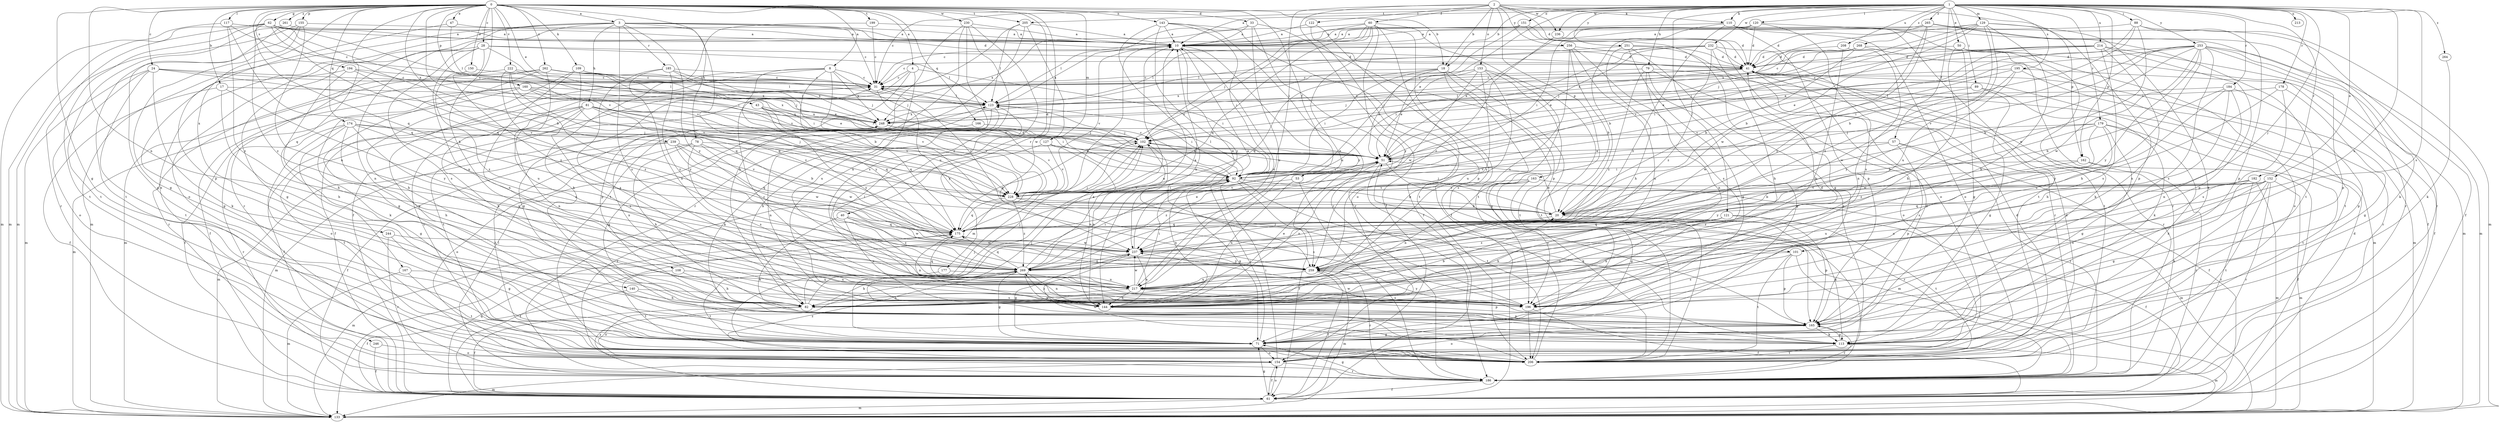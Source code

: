 strict digraph  {
0;
1;
2;
3;
4;
8;
10;
17;
18;
20;
24;
28;
31;
33;
40;
41;
43;
47;
50;
51;
53;
57;
60;
61;
62;
71;
78;
79;
81;
82;
88;
89;
92;
101;
102;
108;
109;
110;
113;
117;
120;
121;
122;
123;
127;
129;
133;
140;
143;
144;
150;
151;
152;
153;
154;
155;
160;
162;
163;
165;
166;
167;
174;
175;
177;
178;
179;
182;
184;
185;
186;
194;
195;
196;
199;
205;
206;
208;
213;
214;
217;
222;
228;
230;
232;
236;
237;
239;
244;
246;
248;
251;
253;
256;
259;
261;
262;
264;
265;
268;
269;
0 -> 3  [label=a];
0 -> 4  [label=a];
0 -> 8  [label=a];
0 -> 17  [label=b];
0 -> 18  [label=b];
0 -> 24  [label=c];
0 -> 28  [label=c];
0 -> 33  [label=d];
0 -> 40  [label=d];
0 -> 43  [label=e];
0 -> 47  [label=e];
0 -> 53  [label=f];
0 -> 62  [label=g];
0 -> 71  [label=g];
0 -> 78  [label=h];
0 -> 108  [label=k];
0 -> 109  [label=k];
0 -> 117  [label=l];
0 -> 127  [label=m];
0 -> 140  [label=n];
0 -> 143  [label=n];
0 -> 150  [label=o];
0 -> 155  [label=p];
0 -> 160  [label=p];
0 -> 166  [label=q];
0 -> 167  [label=q];
0 -> 174  [label=q];
0 -> 175  [label=q];
0 -> 177  [label=r];
0 -> 194  [label=s];
0 -> 199  [label=t];
0 -> 205  [label=t];
0 -> 222  [label=v];
0 -> 228  [label=v];
0 -> 230  [label=w];
0 -> 239  [label=x];
0 -> 244  [label=x];
0 -> 261  [label=z];
0 -> 262  [label=z];
1 -> 10  [label=a];
1 -> 18  [label=b];
1 -> 31  [label=c];
1 -> 50  [label=e];
1 -> 51  [label=e];
1 -> 57  [label=f];
1 -> 79  [label=h];
1 -> 88  [label=i];
1 -> 89  [label=i];
1 -> 101  [label=j];
1 -> 110  [label=k];
1 -> 120  [label=l];
1 -> 121  [label=l];
1 -> 129  [label=m];
1 -> 151  [label=o];
1 -> 152  [label=o];
1 -> 162  [label=p];
1 -> 178  [label=r];
1 -> 179  [label=r];
1 -> 182  [label=r];
1 -> 184  [label=r];
1 -> 195  [label=s];
1 -> 196  [label=s];
1 -> 205  [label=t];
1 -> 208  [label=u];
1 -> 213  [label=u];
1 -> 214  [label=u];
1 -> 217  [label=u];
1 -> 232  [label=w];
1 -> 236  [label=w];
1 -> 251  [label=y];
1 -> 253  [label=y];
1 -> 264  [label=z];
1 -> 265  [label=z];
1 -> 268  [label=z];
2 -> 18  [label=b];
2 -> 41  [label=d];
2 -> 60  [label=f];
2 -> 61  [label=f];
2 -> 92  [label=i];
2 -> 110  [label=k];
2 -> 122  [label=l];
2 -> 153  [label=o];
2 -> 162  [label=p];
2 -> 163  [label=p];
2 -> 236  [label=w];
2 -> 256  [label=y];
3 -> 10  [label=a];
3 -> 31  [label=c];
3 -> 41  [label=d];
3 -> 81  [label=h];
3 -> 101  [label=j];
3 -> 133  [label=m];
3 -> 154  [label=o];
3 -> 185  [label=r];
3 -> 186  [label=r];
3 -> 196  [label=s];
3 -> 246  [label=x];
3 -> 259  [label=y];
4 -> 31  [label=c];
4 -> 71  [label=g];
4 -> 92  [label=i];
4 -> 165  [label=p];
4 -> 217  [label=u];
8 -> 20  [label=b];
8 -> 31  [label=c];
8 -> 61  [label=f];
8 -> 71  [label=g];
8 -> 102  [label=j];
8 -> 228  [label=v];
8 -> 248  [label=x];
8 -> 259  [label=y];
10 -> 41  [label=d];
10 -> 133  [label=m];
10 -> 217  [label=u];
10 -> 228  [label=v];
10 -> 237  [label=w];
10 -> 259  [label=y];
17 -> 61  [label=f];
17 -> 82  [label=h];
17 -> 123  [label=l];
17 -> 259  [label=y];
18 -> 31  [label=c];
18 -> 51  [label=e];
18 -> 92  [label=i];
18 -> 175  [label=q];
18 -> 186  [label=r];
18 -> 196  [label=s];
18 -> 206  [label=t];
20 -> 31  [label=c];
20 -> 51  [label=e];
20 -> 61  [label=f];
20 -> 102  [label=j];
20 -> 113  [label=k];
20 -> 175  [label=q];
24 -> 31  [label=c];
24 -> 113  [label=k];
24 -> 123  [label=l];
24 -> 133  [label=m];
24 -> 154  [label=o];
24 -> 206  [label=t];
24 -> 228  [label=v];
28 -> 41  [label=d];
28 -> 71  [label=g];
28 -> 123  [label=l];
28 -> 144  [label=n];
28 -> 196  [label=s];
28 -> 217  [label=u];
28 -> 228  [label=v];
28 -> 269  [label=z];
31 -> 123  [label=l];
31 -> 206  [label=t];
31 -> 259  [label=y];
33 -> 10  [label=a];
33 -> 123  [label=l];
33 -> 165  [label=p];
33 -> 186  [label=r];
33 -> 217  [label=u];
40 -> 113  [label=k];
40 -> 144  [label=n];
40 -> 175  [label=q];
40 -> 237  [label=w];
40 -> 269  [label=z];
41 -> 31  [label=c];
41 -> 102  [label=j];
41 -> 133  [label=m];
41 -> 186  [label=r];
41 -> 248  [label=x];
43 -> 51  [label=e];
43 -> 175  [label=q];
43 -> 228  [label=v];
43 -> 248  [label=x];
43 -> 259  [label=y];
47 -> 10  [label=a];
47 -> 123  [label=l];
47 -> 165  [label=p];
50 -> 41  [label=d];
50 -> 61  [label=f];
50 -> 71  [label=g];
50 -> 82  [label=h];
50 -> 113  [label=k];
51 -> 92  [label=i];
51 -> 133  [label=m];
51 -> 144  [label=n];
51 -> 206  [label=t];
51 -> 269  [label=z];
53 -> 144  [label=n];
53 -> 186  [label=r];
53 -> 228  [label=v];
57 -> 51  [label=e];
57 -> 61  [label=f];
57 -> 165  [label=p];
57 -> 186  [label=r];
57 -> 228  [label=v];
60 -> 10  [label=a];
60 -> 61  [label=f];
60 -> 102  [label=j];
60 -> 154  [label=o];
60 -> 175  [label=q];
60 -> 206  [label=t];
60 -> 217  [label=u];
60 -> 228  [label=v];
60 -> 248  [label=x];
60 -> 259  [label=y];
61 -> 41  [label=d];
61 -> 71  [label=g];
61 -> 133  [label=m];
61 -> 154  [label=o];
61 -> 175  [label=q];
61 -> 269  [label=z];
62 -> 10  [label=a];
62 -> 20  [label=b];
62 -> 41  [label=d];
62 -> 92  [label=i];
62 -> 133  [label=m];
62 -> 175  [label=q];
62 -> 186  [label=r];
62 -> 206  [label=t];
62 -> 228  [label=v];
62 -> 269  [label=z];
71 -> 10  [label=a];
71 -> 41  [label=d];
71 -> 92  [label=i];
71 -> 154  [label=o];
78 -> 20  [label=b];
78 -> 51  [label=e];
78 -> 82  [label=h];
78 -> 154  [label=o];
78 -> 196  [label=s];
78 -> 237  [label=w];
79 -> 31  [label=c];
79 -> 71  [label=g];
79 -> 133  [label=m];
79 -> 144  [label=n];
79 -> 154  [label=o];
79 -> 269  [label=z];
81 -> 51  [label=e];
81 -> 61  [label=f];
81 -> 82  [label=h];
81 -> 92  [label=i];
81 -> 144  [label=n];
81 -> 154  [label=o];
81 -> 175  [label=q];
81 -> 196  [label=s];
81 -> 228  [label=v];
81 -> 248  [label=x];
82 -> 10  [label=a];
82 -> 51  [label=e];
82 -> 61  [label=f];
82 -> 102  [label=j];
82 -> 154  [label=o];
88 -> 10  [label=a];
88 -> 20  [label=b];
88 -> 51  [label=e];
88 -> 133  [label=m];
88 -> 165  [label=p];
88 -> 237  [label=w];
89 -> 71  [label=g];
89 -> 113  [label=k];
89 -> 123  [label=l];
89 -> 237  [label=w];
92 -> 20  [label=b];
92 -> 31  [label=c];
92 -> 61  [label=f];
92 -> 71  [label=g];
92 -> 113  [label=k];
92 -> 123  [label=l];
92 -> 144  [label=n];
92 -> 228  [label=v];
101 -> 165  [label=p];
101 -> 186  [label=r];
101 -> 196  [label=s];
101 -> 206  [label=t];
101 -> 259  [label=y];
102 -> 51  [label=e];
102 -> 144  [label=n];
102 -> 175  [label=q];
108 -> 82  [label=h];
108 -> 206  [label=t];
108 -> 217  [label=u];
109 -> 31  [label=c];
109 -> 82  [label=h];
109 -> 144  [label=n];
109 -> 175  [label=q];
109 -> 248  [label=x];
110 -> 10  [label=a];
110 -> 20  [label=b];
110 -> 154  [label=o];
110 -> 165  [label=p];
110 -> 186  [label=r];
110 -> 206  [label=t];
110 -> 269  [label=z];
113 -> 102  [label=j];
113 -> 133  [label=m];
113 -> 165  [label=p];
113 -> 206  [label=t];
117 -> 10  [label=a];
117 -> 31  [label=c];
117 -> 133  [label=m];
117 -> 175  [label=q];
117 -> 269  [label=z];
120 -> 10  [label=a];
120 -> 41  [label=d];
120 -> 51  [label=e];
120 -> 92  [label=i];
120 -> 186  [label=r];
120 -> 196  [label=s];
121 -> 82  [label=h];
121 -> 144  [label=n];
121 -> 165  [label=p];
121 -> 175  [label=q];
121 -> 206  [label=t];
121 -> 269  [label=z];
122 -> 10  [label=a];
122 -> 61  [label=f];
122 -> 206  [label=t];
123 -> 10  [label=a];
123 -> 71  [label=g];
123 -> 82  [label=h];
123 -> 92  [label=i];
123 -> 113  [label=k];
123 -> 248  [label=x];
127 -> 51  [label=e];
127 -> 144  [label=n];
127 -> 186  [label=r];
127 -> 228  [label=v];
129 -> 10  [label=a];
129 -> 20  [label=b];
129 -> 82  [label=h];
129 -> 102  [label=j];
129 -> 113  [label=k];
129 -> 165  [label=p];
129 -> 217  [label=u];
129 -> 228  [label=v];
129 -> 248  [label=x];
129 -> 269  [label=z];
140 -> 61  [label=f];
140 -> 82  [label=h];
140 -> 196  [label=s];
143 -> 10  [label=a];
143 -> 92  [label=i];
143 -> 144  [label=n];
143 -> 165  [label=p];
143 -> 186  [label=r];
143 -> 259  [label=y];
144 -> 20  [label=b];
144 -> 165  [label=p];
144 -> 248  [label=x];
144 -> 269  [label=z];
150 -> 31  [label=c];
150 -> 269  [label=z];
151 -> 10  [label=a];
151 -> 31  [label=c];
151 -> 71  [label=g];
151 -> 92  [label=i];
151 -> 154  [label=o];
152 -> 20  [label=b];
152 -> 113  [label=k];
152 -> 133  [label=m];
152 -> 175  [label=q];
152 -> 186  [label=r];
152 -> 196  [label=s];
152 -> 206  [label=t];
152 -> 217  [label=u];
152 -> 228  [label=v];
153 -> 31  [label=c];
153 -> 51  [label=e];
153 -> 71  [label=g];
153 -> 206  [label=t];
153 -> 217  [label=u];
153 -> 237  [label=w];
153 -> 248  [label=x];
153 -> 259  [label=y];
154 -> 41  [label=d];
154 -> 61  [label=f];
154 -> 92  [label=i];
154 -> 133  [label=m];
154 -> 186  [label=r];
154 -> 269  [label=z];
155 -> 10  [label=a];
155 -> 71  [label=g];
155 -> 133  [label=m];
155 -> 206  [label=t];
155 -> 217  [label=u];
160 -> 51  [label=e];
160 -> 61  [label=f];
160 -> 113  [label=k];
160 -> 123  [label=l];
160 -> 133  [label=m];
160 -> 228  [label=v];
160 -> 248  [label=x];
162 -> 61  [label=f];
162 -> 92  [label=i];
162 -> 186  [label=r];
162 -> 259  [label=y];
163 -> 71  [label=g];
163 -> 133  [label=m];
163 -> 144  [label=n];
163 -> 186  [label=r];
163 -> 196  [label=s];
163 -> 228  [label=v];
165 -> 71  [label=g];
165 -> 113  [label=k];
165 -> 154  [label=o];
165 -> 186  [label=r];
165 -> 237  [label=w];
166 -> 102  [label=j];
166 -> 144  [label=n];
167 -> 133  [label=m];
167 -> 206  [label=t];
167 -> 217  [label=u];
174 -> 71  [label=g];
174 -> 82  [label=h];
174 -> 102  [label=j];
174 -> 186  [label=r];
174 -> 206  [label=t];
174 -> 217  [label=u];
174 -> 228  [label=v];
174 -> 269  [label=z];
175 -> 51  [label=e];
175 -> 61  [label=f];
175 -> 102  [label=j];
175 -> 133  [label=m];
175 -> 144  [label=n];
175 -> 237  [label=w];
177 -> 206  [label=t];
177 -> 217  [label=u];
178 -> 71  [label=g];
178 -> 123  [label=l];
178 -> 196  [label=s];
178 -> 217  [label=u];
179 -> 20  [label=b];
179 -> 71  [label=g];
179 -> 102  [label=j];
179 -> 113  [label=k];
179 -> 196  [label=s];
179 -> 206  [label=t];
179 -> 237  [label=w];
179 -> 269  [label=z];
182 -> 71  [label=g];
182 -> 133  [label=m];
182 -> 186  [label=r];
182 -> 217  [label=u];
182 -> 228  [label=v];
184 -> 20  [label=b];
184 -> 82  [label=h];
184 -> 123  [label=l];
184 -> 144  [label=n];
184 -> 165  [label=p];
184 -> 259  [label=y];
185 -> 31  [label=c];
185 -> 92  [label=i];
185 -> 102  [label=j];
185 -> 196  [label=s];
185 -> 217  [label=u];
185 -> 269  [label=z];
186 -> 61  [label=f];
186 -> 71  [label=g];
186 -> 123  [label=l];
194 -> 31  [label=c];
194 -> 71  [label=g];
194 -> 82  [label=h];
194 -> 123  [label=l];
194 -> 228  [label=v];
195 -> 31  [label=c];
195 -> 61  [label=f];
195 -> 186  [label=r];
195 -> 228  [label=v];
195 -> 237  [label=w];
195 -> 259  [label=y];
196 -> 31  [label=c];
196 -> 41  [label=d];
196 -> 61  [label=f];
196 -> 102  [label=j];
196 -> 206  [label=t];
196 -> 259  [label=y];
199 -> 10  [label=a];
199 -> 31  [label=c];
199 -> 113  [label=k];
205 -> 10  [label=a];
205 -> 61  [label=f];
205 -> 123  [label=l];
205 -> 186  [label=r];
205 -> 237  [label=w];
206 -> 31  [label=c];
206 -> 41  [label=d];
206 -> 51  [label=e];
206 -> 102  [label=j];
206 -> 237  [label=w];
208 -> 41  [label=d];
208 -> 82  [label=h];
208 -> 144  [label=n];
214 -> 41  [label=d];
214 -> 51  [label=e];
214 -> 92  [label=i];
214 -> 102  [label=j];
214 -> 133  [label=m];
214 -> 144  [label=n];
214 -> 165  [label=p];
214 -> 196  [label=s];
217 -> 82  [label=h];
217 -> 92  [label=i];
217 -> 123  [label=l];
217 -> 144  [label=n];
217 -> 165  [label=p];
217 -> 175  [label=q];
217 -> 196  [label=s];
217 -> 237  [label=w];
222 -> 31  [label=c];
222 -> 102  [label=j];
222 -> 175  [label=q];
222 -> 186  [label=r];
222 -> 259  [label=y];
222 -> 269  [label=z];
228 -> 20  [label=b];
228 -> 92  [label=i];
228 -> 175  [label=q];
228 -> 196  [label=s];
228 -> 269  [label=z];
230 -> 10  [label=a];
230 -> 82  [label=h];
230 -> 144  [label=n];
230 -> 196  [label=s];
230 -> 206  [label=t];
230 -> 217  [label=u];
232 -> 31  [label=c];
232 -> 41  [label=d];
232 -> 51  [label=e];
232 -> 82  [label=h];
232 -> 92  [label=i];
232 -> 206  [label=t];
232 -> 269  [label=z];
236 -> 41  [label=d];
236 -> 269  [label=z];
237 -> 10  [label=a];
237 -> 71  [label=g];
237 -> 144  [label=n];
237 -> 259  [label=y];
237 -> 269  [label=z];
239 -> 51  [label=e];
239 -> 61  [label=f];
239 -> 133  [label=m];
239 -> 175  [label=q];
239 -> 228  [label=v];
239 -> 237  [label=w];
244 -> 71  [label=g];
244 -> 186  [label=r];
244 -> 237  [label=w];
246 -> 61  [label=f];
246 -> 154  [label=o];
248 -> 102  [label=j];
248 -> 133  [label=m];
248 -> 206  [label=t];
248 -> 228  [label=v];
251 -> 41  [label=d];
251 -> 71  [label=g];
251 -> 82  [label=h];
251 -> 123  [label=l];
251 -> 154  [label=o];
251 -> 186  [label=r];
253 -> 20  [label=b];
253 -> 41  [label=d];
253 -> 51  [label=e];
253 -> 82  [label=h];
253 -> 92  [label=i];
253 -> 113  [label=k];
253 -> 133  [label=m];
253 -> 165  [label=p];
253 -> 196  [label=s];
253 -> 228  [label=v];
253 -> 237  [label=w];
253 -> 259  [label=y];
256 -> 20  [label=b];
256 -> 41  [label=d];
256 -> 123  [label=l];
256 -> 144  [label=n];
256 -> 196  [label=s];
256 -> 217  [label=u];
259 -> 61  [label=f];
259 -> 133  [label=m];
259 -> 186  [label=r];
259 -> 217  [label=u];
261 -> 10  [label=a];
261 -> 71  [label=g];
261 -> 206  [label=t];
262 -> 31  [label=c];
262 -> 51  [label=e];
262 -> 61  [label=f];
262 -> 71  [label=g];
262 -> 92  [label=i];
262 -> 133  [label=m];
262 -> 217  [label=u];
262 -> 248  [label=x];
264 -> 113  [label=k];
265 -> 10  [label=a];
265 -> 41  [label=d];
265 -> 61  [label=f];
265 -> 186  [label=r];
265 -> 206  [label=t];
265 -> 237  [label=w];
265 -> 259  [label=y];
268 -> 20  [label=b];
268 -> 31  [label=c];
268 -> 41  [label=d];
268 -> 102  [label=j];
268 -> 154  [label=o];
268 -> 206  [label=t];
268 -> 248  [label=x];
269 -> 10  [label=a];
269 -> 71  [label=g];
269 -> 82  [label=h];
269 -> 92  [label=i];
269 -> 144  [label=n];
269 -> 165  [label=p];
269 -> 175  [label=q];
}
